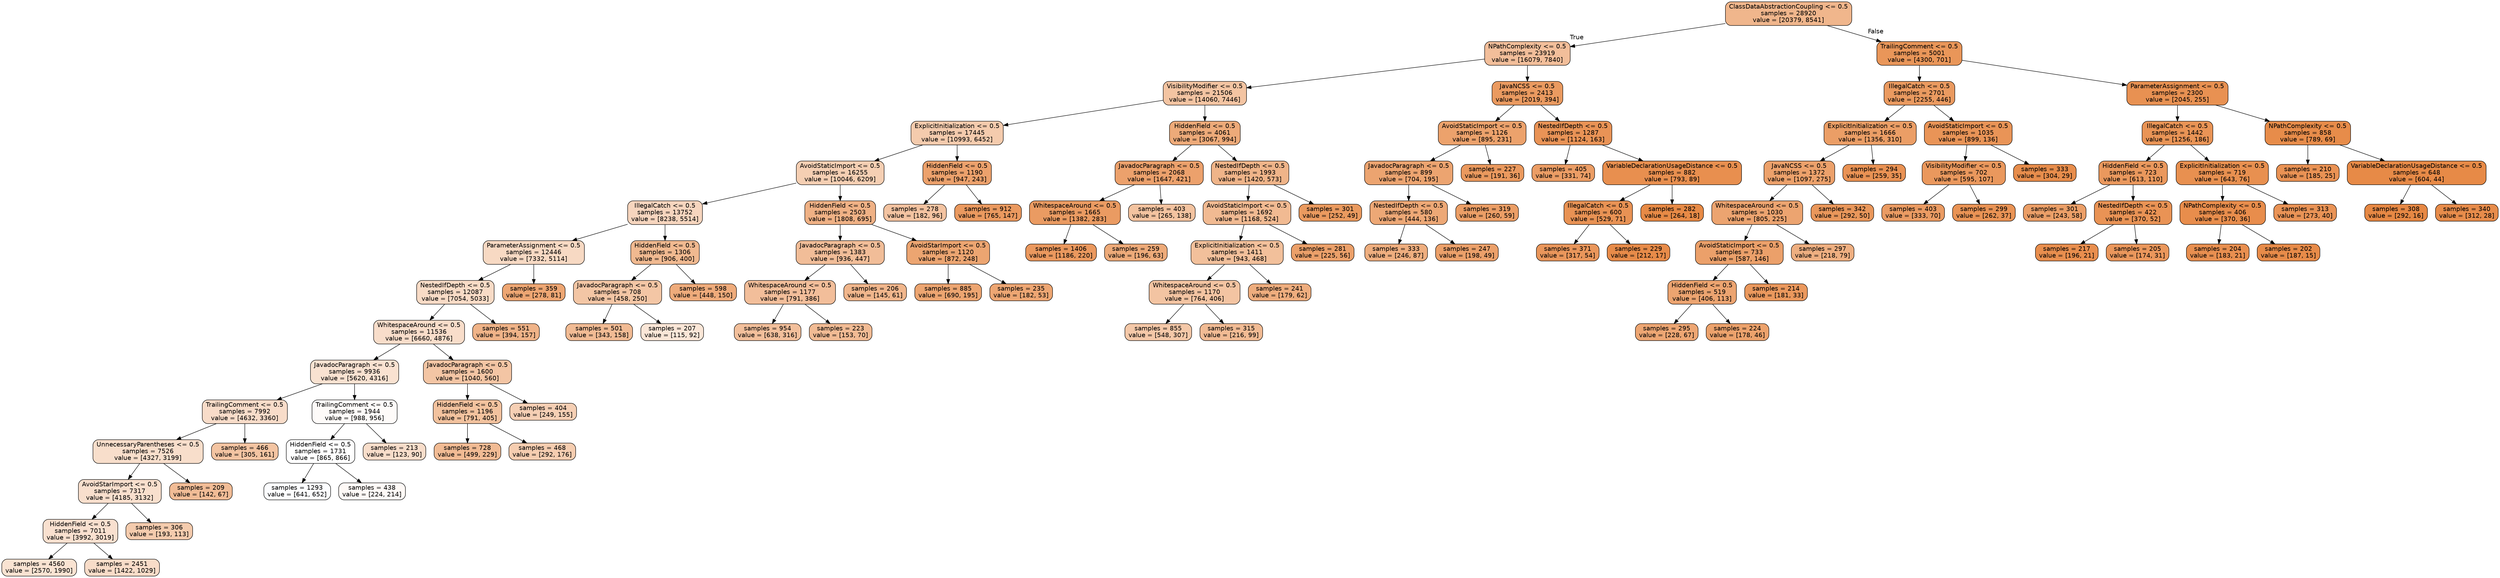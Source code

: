 digraph Tree {
node [shape=box, style="filled, rounded", color="black", fontname=helvetica] ;
edge [fontname=helvetica] ;
0 [label="ClassDataAbstractionCoupling <= 0.5\nsamples = 28920\nvalue = [20379, 8541]", fillcolor="#f0b68c"] ;
1 [label="NPathComplexity <= 0.5\nsamples = 23919\nvalue = [16079, 7840]", fillcolor="#f2be9a"] ;
0 -> 1 [labeldistance=2.5, labelangle=45, headlabel="True"] ;
2 [label="VisibilityModifier <= 0.5\nsamples = 21506\nvalue = [14060, 7446]", fillcolor="#f3c4a2"] ;
1 -> 2 ;
3 [label="ExplicitInitialization <= 0.5\nsamples = 17445\nvalue = [10993, 6452]", fillcolor="#f4cbad"] ;
2 -> 3 ;
4 [label="AvoidStaticImport <= 0.5\nsamples = 16255\nvalue = [10046, 6209]", fillcolor="#f5cfb3"] ;
3 -> 4 ;
5 [label="IllegalCatch <= 0.5\nsamples = 13752\nvalue = [8238, 5514]", fillcolor="#f6d5be"] ;
4 -> 5 ;
6 [label="ParameterAssignment <= 0.5\nsamples = 12446\nvalue = [7332, 5114]", fillcolor="#f7d9c3"] ;
5 -> 6 ;
7 [label="NestedIfDepth <= 0.5\nsamples = 12087\nvalue = [7054, 5033]", fillcolor="#f8dbc6"] ;
6 -> 7 ;
8 [label="WhitespaceAround <= 0.5\nsamples = 11536\nvalue = [6660, 4876]", fillcolor="#f8ddca"] ;
7 -> 8 ;
9 [label="JavadocParagraph <= 0.5\nsamples = 9936\nvalue = [5620, 4316]", fillcolor="#f9e2d1"] ;
8 -> 9 ;
10 [label="TrailingComment <= 0.5\nsamples = 7992\nvalue = [4632, 3360]", fillcolor="#f8dcc9"] ;
9 -> 10 ;
11 [label="UnnecessaryParentheses <= 0.5\nsamples = 7526\nvalue = [4327, 3199]", fillcolor="#f8decb"] ;
10 -> 11 ;
12 [label="AvoidStarImport <= 0.5\nsamples = 7317\nvalue = [4185, 3132]", fillcolor="#f8dfcd"] ;
11 -> 12 ;
13 [label="HiddenField <= 0.5\nsamples = 7011\nvalue = [3992, 3019]", fillcolor="#f9e0cf"] ;
12 -> 13 ;
14 [label="samples = 4560\nvalue = [2570, 1990]", fillcolor="#f9e3d2"] ;
13 -> 14 ;
15 [label="samples = 2451\nvalue = [1422, 1029]", fillcolor="#f8dcc8"] ;
13 -> 15 ;
16 [label="samples = 306\nvalue = [193, 113]", fillcolor="#f4cbad"] ;
12 -> 16 ;
17 [label="samples = 209\nvalue = [142, 67]", fillcolor="#f1bc96"] ;
11 -> 17 ;
18 [label="samples = 466\nvalue = [305, 161]", fillcolor="#f3c4a2"] ;
10 -> 18 ;
19 [label="TrailingComment <= 0.5\nsamples = 1944\nvalue = [988, 956]", fillcolor="#fefbf9"] ;
9 -> 19 ;
20 [label="HiddenField <= 0.5\nsamples = 1731\nvalue = [865, 866]", fillcolor="#ffffff"] ;
19 -> 20 ;
21 [label="samples = 1293\nvalue = [641, 652]", fillcolor="#fcfdff"] ;
20 -> 21 ;
22 [label="samples = 438\nvalue = [224, 214]", fillcolor="#fef9f6"] ;
20 -> 22 ;
23 [label="samples = 213\nvalue = [123, 90]", fillcolor="#f8ddca"] ;
19 -> 23 ;
24 [label="JavadocParagraph <= 0.5\nsamples = 1600\nvalue = [1040, 560]", fillcolor="#f3c5a4"] ;
8 -> 24 ;
25 [label="HiddenField <= 0.5\nsamples = 1196\nvalue = [791, 405]", fillcolor="#f2c29e"] ;
24 -> 25 ;
26 [label="samples = 728\nvalue = [499, 229]", fillcolor="#f1bb94"] ;
25 -> 26 ;
27 [label="samples = 468\nvalue = [292, 176]", fillcolor="#f5cdb0"] ;
25 -> 27 ;
28 [label="samples = 404\nvalue = [249, 155]", fillcolor="#f5cfb4"] ;
24 -> 28 ;
29 [label="samples = 551\nvalue = [394, 157]", fillcolor="#efb388"] ;
7 -> 29 ;
30 [label="samples = 359\nvalue = [278, 81]", fillcolor="#eda673"] ;
6 -> 30 ;
31 [label="HiddenField <= 0.5\nsamples = 1306\nvalue = [906, 400]", fillcolor="#f0b990"] ;
5 -> 31 ;
32 [label="JavadocParagraph <= 0.5\nsamples = 708\nvalue = [458, 250]", fillcolor="#f3c6a5"] ;
31 -> 32 ;
33 [label="samples = 501\nvalue = [343, 158]", fillcolor="#f1bb94"] ;
32 -> 33 ;
34 [label="samples = 207\nvalue = [115, 92]", fillcolor="#fae6d7"] ;
32 -> 34 ;
35 [label="samples = 598\nvalue = [448, 150]", fillcolor="#eeab7b"] ;
31 -> 35 ;
36 [label="HiddenField <= 0.5\nsamples = 2503\nvalue = [1808, 695]", fillcolor="#efb185"] ;
4 -> 36 ;
37 [label="JavadocParagraph <= 0.5\nsamples = 1383\nvalue = [936, 447]", fillcolor="#f1bd98"] ;
36 -> 37 ;
38 [label="WhitespaceAround <= 0.5\nsamples = 1177\nvalue = [791, 386]", fillcolor="#f2be9a"] ;
37 -> 38 ;
39 [label="samples = 954\nvalue = [638, 316]", fillcolor="#f2bf9b"] ;
38 -> 39 ;
40 [label="samples = 223\nvalue = [153, 70]", fillcolor="#f1bb94"] ;
38 -> 40 ;
41 [label="samples = 206\nvalue = [145, 61]", fillcolor="#f0b68c"] ;
37 -> 41 ;
42 [label="AvoidStarImport <= 0.5\nsamples = 1120\nvalue = [872, 248]", fillcolor="#eca571"] ;
36 -> 42 ;
43 [label="samples = 885\nvalue = [690, 195]", fillcolor="#eca571"] ;
42 -> 43 ;
44 [label="samples = 235\nvalue = [182, 53]", fillcolor="#eda673"] ;
42 -> 44 ;
45 [label="HiddenField <= 0.5\nsamples = 1190\nvalue = [947, 243]", fillcolor="#eca16c"] ;
3 -> 45 ;
46 [label="samples = 278\nvalue = [182, 96]", fillcolor="#f3c3a1"] ;
45 -> 46 ;
47 [label="samples = 912\nvalue = [765, 147]", fillcolor="#ea995f"] ;
45 -> 47 ;
48 [label="HiddenField <= 0.5\nsamples = 4061\nvalue = [3067, 994]", fillcolor="#edaa79"] ;
2 -> 48 ;
49 [label="JavadocParagraph <= 0.5\nsamples = 2068\nvalue = [1647, 421]", fillcolor="#eca16c"] ;
48 -> 49 ;
50 [label="WhitespaceAround <= 0.5\nsamples = 1665\nvalue = [1382, 283]", fillcolor="#ea9b62"] ;
49 -> 50 ;
51 [label="samples = 1406\nvalue = [1186, 220]", fillcolor="#ea985e"] ;
50 -> 51 ;
52 [label="samples = 259\nvalue = [196, 63]", fillcolor="#edaa79"] ;
50 -> 52 ;
53 [label="samples = 403\nvalue = [265, 138]", fillcolor="#f3c3a0"] ;
49 -> 53 ;
54 [label="NestedIfDepth <= 0.5\nsamples = 1993\nvalue = [1420, 573]", fillcolor="#efb489"] ;
48 -> 54 ;
55 [label="AvoidStaticImport <= 0.5\nsamples = 1692\nvalue = [1168, 524]", fillcolor="#f1ba92"] ;
54 -> 55 ;
56 [label="ExplicitInitialization <= 0.5\nsamples = 1411\nvalue = [943, 468]", fillcolor="#f2c09b"] ;
55 -> 56 ;
57 [label="WhitespaceAround <= 0.5\nsamples = 1170\nvalue = [764, 406]", fillcolor="#f3c4a2"] ;
56 -> 57 ;
58 [label="samples = 855\nvalue = [548, 307]", fillcolor="#f4c8a8"] ;
57 -> 58 ;
59 [label="samples = 315\nvalue = [216, 99]", fillcolor="#f1bb94"] ;
57 -> 59 ;
60 [label="samples = 241\nvalue = [179, 62]", fillcolor="#eead7e"] ;
56 -> 60 ;
61 [label="samples = 281\nvalue = [225, 56]", fillcolor="#eba06a"] ;
55 -> 61 ;
62 [label="samples = 301\nvalue = [252, 49]", fillcolor="#ea9a5f"] ;
54 -> 62 ;
63 [label="JavaNCSS <= 0.5\nsamples = 2413\nvalue = [2019, 394]", fillcolor="#ea9a60"] ;
1 -> 63 ;
64 [label="AvoidStaticImport <= 0.5\nsamples = 1126\nvalue = [895, 231]", fillcolor="#eca26c"] ;
63 -> 64 ;
65 [label="JavadocParagraph <= 0.5\nsamples = 899\nvalue = [704, 195]", fillcolor="#eca470"] ;
64 -> 65 ;
66 [label="NestedIfDepth <= 0.5\nsamples = 580\nvalue = [444, 136]", fillcolor="#eda876"] ;
65 -> 66 ;
67 [label="samples = 333\nvalue = [246, 87]", fillcolor="#eeae7f"] ;
66 -> 67 ;
68 [label="samples = 247\nvalue = [198, 49]", fillcolor="#eba06a"] ;
66 -> 68 ;
69 [label="samples = 319\nvalue = [260, 59]", fillcolor="#eb9e66"] ;
65 -> 69 ;
70 [label="samples = 227\nvalue = [191, 36]", fillcolor="#ea995e"] ;
64 -> 70 ;
71 [label="NestedIfDepth <= 0.5\nsamples = 1287\nvalue = [1124, 163]", fillcolor="#e99356"] ;
63 -> 71 ;
72 [label="samples = 405\nvalue = [331, 74]", fillcolor="#eb9d65"] ;
71 -> 72 ;
73 [label="VariableDeclarationUsageDistance <= 0.5\nsamples = 882\nvalue = [793, 89]", fillcolor="#e88f4f"] ;
71 -> 73 ;
74 [label="IllegalCatch <= 0.5\nsamples = 600\nvalue = [529, 71]", fillcolor="#e89254"] ;
73 -> 74 ;
75 [label="samples = 371\nvalue = [317, 54]", fillcolor="#e9965b"] ;
74 -> 75 ;
76 [label="samples = 229\nvalue = [212, 17]", fillcolor="#e78b49"] ;
74 -> 76 ;
77 [label="samples = 282\nvalue = [264, 18]", fillcolor="#e78a46"] ;
73 -> 77 ;
78 [label="TrailingComment <= 0.5\nsamples = 5001\nvalue = [4300, 701]", fillcolor="#e99659"] ;
0 -> 78 [labeldistance=2.5, labelangle=-45, headlabel="False"] ;
79 [label="IllegalCatch <= 0.5\nsamples = 2701\nvalue = [2255, 446]", fillcolor="#ea9a60"] ;
78 -> 79 ;
80 [label="ExplicitInitialization <= 0.5\nsamples = 1666\nvalue = [1356, 310]", fillcolor="#eb9e66"] ;
79 -> 80 ;
81 [label="JavaNCSS <= 0.5\nsamples = 1372\nvalue = [1097, 275]", fillcolor="#eca16b"] ;
80 -> 81 ;
82 [label="WhitespaceAround <= 0.5\nsamples = 1030\nvalue = [805, 225]", fillcolor="#eca470"] ;
81 -> 82 ;
83 [label="AvoidStaticImport <= 0.5\nsamples = 733\nvalue = [587, 146]", fillcolor="#eba06a"] ;
82 -> 83 ;
84 [label="HiddenField <= 0.5\nsamples = 519\nvalue = [406, 113]", fillcolor="#eca470"] ;
83 -> 84 ;
85 [label="samples = 295\nvalue = [228, 67]", fillcolor="#eda673"] ;
84 -> 85 ;
86 [label="samples = 224\nvalue = [178, 46]", fillcolor="#eca26c"] ;
84 -> 86 ;
87 [label="samples = 214\nvalue = [181, 33]", fillcolor="#ea985d"] ;
83 -> 87 ;
88 [label="samples = 297\nvalue = [218, 79]", fillcolor="#eeaf81"] ;
82 -> 88 ;
89 [label="samples = 342\nvalue = [292, 50]", fillcolor="#e9975b"] ;
81 -> 89 ;
90 [label="samples = 294\nvalue = [259, 35]", fillcolor="#e99254"] ;
80 -> 90 ;
91 [label="AvoidStaticImport <= 0.5\nsamples = 1035\nvalue = [899, 136]", fillcolor="#e99457"] ;
79 -> 91 ;
92 [label="VisibilityModifier <= 0.5\nsamples = 702\nvalue = [595, 107]", fillcolor="#ea985d"] ;
91 -> 92 ;
93 [label="samples = 403\nvalue = [333, 70]", fillcolor="#ea9b63"] ;
92 -> 93 ;
94 [label="samples = 299\nvalue = [262, 37]", fillcolor="#e99355"] ;
92 -> 94 ;
95 [label="samples = 333\nvalue = [304, 29]", fillcolor="#e78d4c"] ;
91 -> 95 ;
96 [label="ParameterAssignment <= 0.5\nsamples = 2300\nvalue = [2045, 255]", fillcolor="#e89152"] ;
78 -> 96 ;
97 [label="IllegalCatch <= 0.5\nsamples = 1442\nvalue = [1256, 186]", fillcolor="#e99456"] ;
96 -> 97 ;
98 [label="HiddenField <= 0.5\nsamples = 723\nvalue = [613, 110]", fillcolor="#ea985d"] ;
97 -> 98 ;
99 [label="samples = 301\nvalue = [243, 58]", fillcolor="#eb9f68"] ;
98 -> 99 ;
100 [label="NestedIfDepth <= 0.5\nsamples = 422\nvalue = [370, 52]", fillcolor="#e99355"] ;
98 -> 100 ;
101 [label="samples = 217\nvalue = [196, 21]", fillcolor="#e88e4e"] ;
100 -> 101 ;
102 [label="samples = 205\nvalue = [174, 31]", fillcolor="#ea975c"] ;
100 -> 102 ;
103 [label="ExplicitInitialization <= 0.5\nsamples = 719\nvalue = [643, 76]", fillcolor="#e89050"] ;
97 -> 103 ;
104 [label="NPathComplexity <= 0.5\nsamples = 406\nvalue = [370, 36]", fillcolor="#e88d4c"] ;
103 -> 104 ;
105 [label="samples = 204\nvalue = [183, 21]", fillcolor="#e88f50"] ;
104 -> 105 ;
106 [label="samples = 202\nvalue = [187, 15]", fillcolor="#e78b49"] ;
104 -> 106 ;
107 [label="samples = 313\nvalue = [273, 40]", fillcolor="#e99356"] ;
103 -> 107 ;
108 [label="NPathComplexity <= 0.5\nsamples = 858\nvalue = [789, 69]", fillcolor="#e78c4a"] ;
96 -> 108 ;
109 [label="samples = 210\nvalue = [185, 25]", fillcolor="#e99254"] ;
108 -> 109 ;
110 [label="VariableDeclarationUsageDistance <= 0.5\nsamples = 648\nvalue = [604, 44]", fillcolor="#e78a47"] ;
108 -> 110 ;
111 [label="samples = 308\nvalue = [292, 16]", fillcolor="#e68844"] ;
110 -> 111 ;
112 [label="samples = 340\nvalue = [312, 28]", fillcolor="#e78c4b"] ;
110 -> 112 ;
}